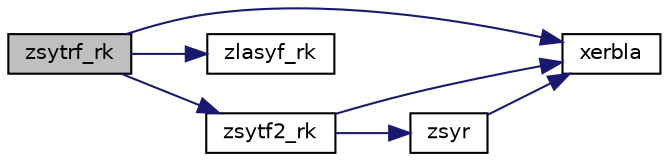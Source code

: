 digraph "zsytrf_rk"
{
 // LATEX_PDF_SIZE
  edge [fontname="Helvetica",fontsize="10",labelfontname="Helvetica",labelfontsize="10"];
  node [fontname="Helvetica",fontsize="10",shape=record];
  rankdir="LR";
  Node1 [label="zsytrf_rk",height=0.2,width=0.4,color="black", fillcolor="grey75", style="filled", fontcolor="black",tooltip="ZSYTRF_RK computes the factorization of a complex symmetric indefinite matrix using the bounded Bunch..."];
  Node1 -> Node2 [color="midnightblue",fontsize="10",style="solid",fontname="Helvetica"];
  Node2 [label="xerbla",height=0.2,width=0.4,color="black", fillcolor="white", style="filled",URL="$xerbla_8f.html#a377ee61015baf8dea7770b3a404b1c07",tooltip="XERBLA"];
  Node1 -> Node3 [color="midnightblue",fontsize="10",style="solid",fontname="Helvetica"];
  Node3 [label="zlasyf_rk",height=0.2,width=0.4,color="black", fillcolor="white", style="filled",URL="$zlasyf__rk_8f.html#a68def2212da9ced4e1d14eab2ad887f0",tooltip="ZLASYF_RK computes a partial factorization of a complex symmetric indefinite matrix using bounded Bun..."];
  Node1 -> Node4 [color="midnightblue",fontsize="10",style="solid",fontname="Helvetica"];
  Node4 [label="zsytf2_rk",height=0.2,width=0.4,color="black", fillcolor="white", style="filled",URL="$zsytf2__rk_8f.html#a6de77ea59b0190c3725c370525649873",tooltip="ZSYTF2_RK computes the factorization of a complex symmetric indefinite matrix using the bounded Bunch..."];
  Node4 -> Node2 [color="midnightblue",fontsize="10",style="solid",fontname="Helvetica"];
  Node4 -> Node5 [color="midnightblue",fontsize="10",style="solid",fontname="Helvetica"];
  Node5 [label="zsyr",height=0.2,width=0.4,color="black", fillcolor="white", style="filled",URL="$zsyr_8f.html#a08a5c1ca17a783b2f7e7f3bc80b422dd",tooltip="ZSYR performs the symmetric rank-1 update of a complex symmetric matrix."];
  Node5 -> Node2 [color="midnightblue",fontsize="10",style="solid",fontname="Helvetica"];
}
